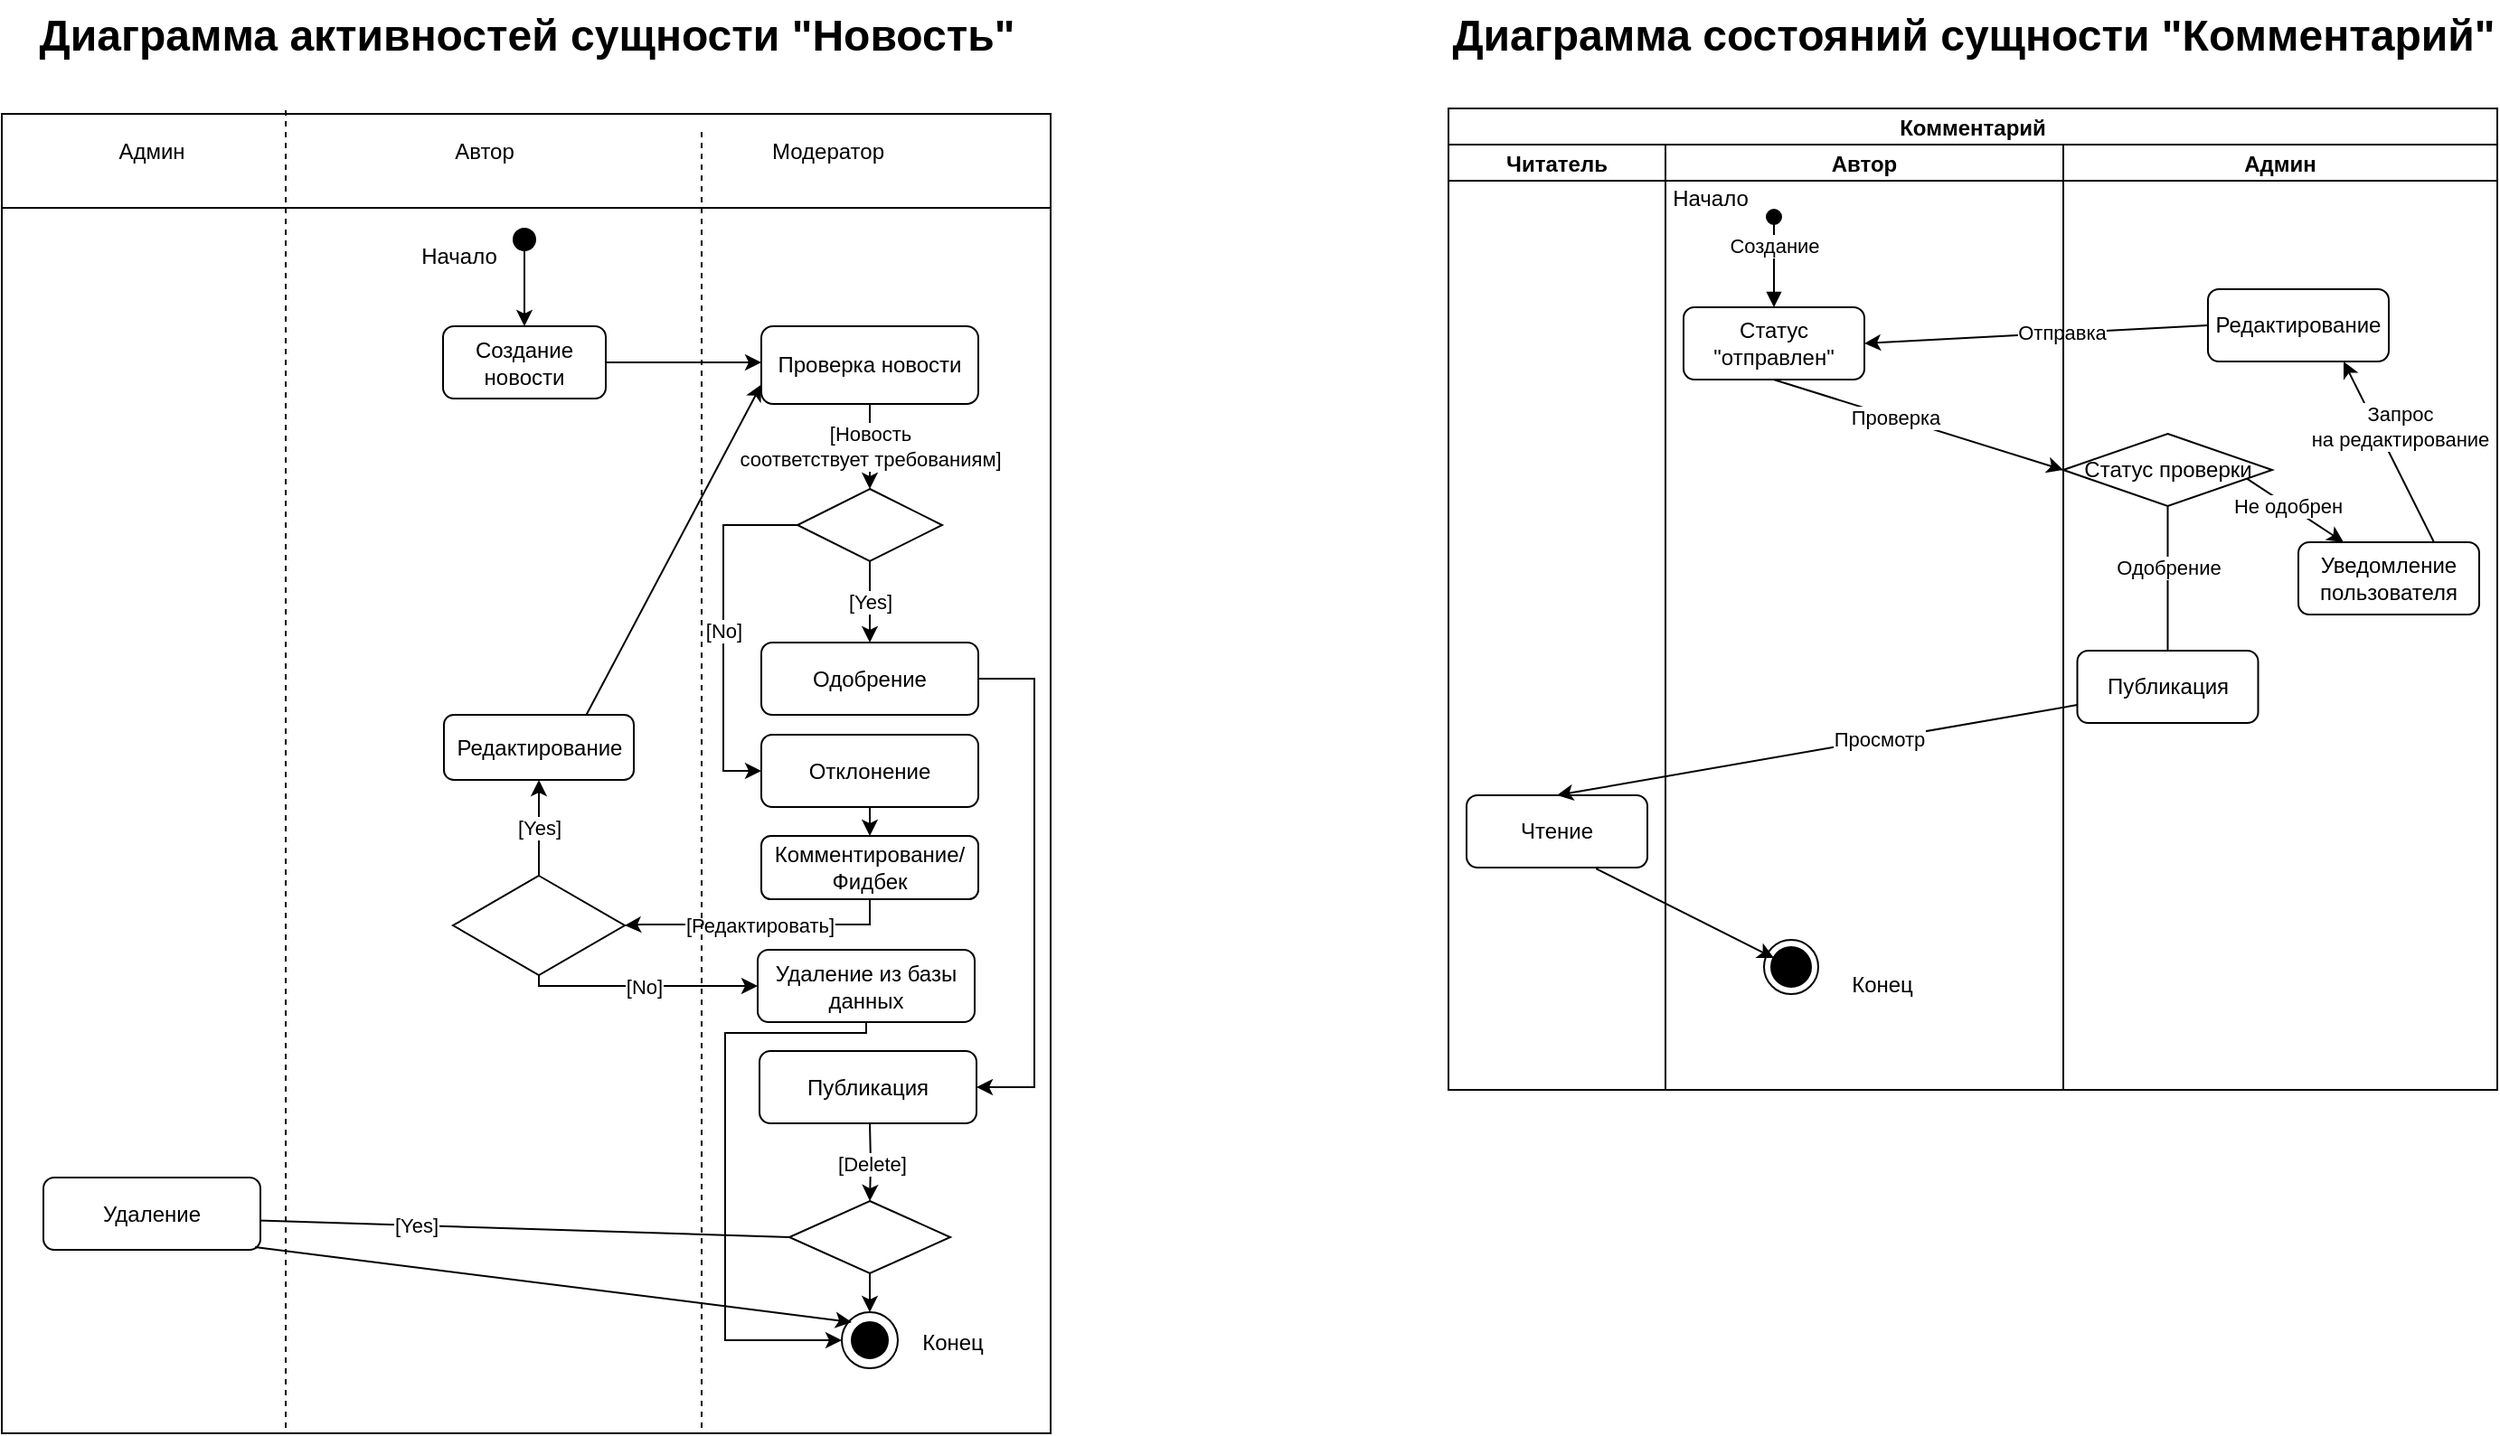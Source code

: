 <mxfile version="20.4.0" type="device"><diagram id="4HWAXwtrupbK6DKzwxNI" name="Страница 1"><mxGraphModel dx="2012" dy="662" grid="1" gridSize="10" guides="1" tooltips="1" connect="1" arrows="1" fold="1" page="1" pageScale="1" pageWidth="827" pageHeight="1169" math="0" shadow="0"><root><mxCell id="0"/><mxCell id="1" parent="0"/><mxCell id="ggVEpQp6H17SwKdoA9Di-2" value="" style="rounded=0;whiteSpace=wrap;html=1;fillColor=#FFFFFF;" vertex="1" parent="1"><mxGeometry x="-740" y="73" width="580" height="730" as="geometry"/></mxCell><mxCell id="ggVEpQp6H17SwKdoA9Di-3" value="" style="endArrow=none;html=1;rounded=0;" edge="1" parent="1"><mxGeometry width="50" height="50" relative="1" as="geometry"><mxPoint x="-740" y="125" as="sourcePoint"/><mxPoint x="-160" y="125" as="targetPoint"/></mxGeometry></mxCell><mxCell id="ggVEpQp6H17SwKdoA9Di-4" value="Админ" style="text;html=1;strokeColor=none;fillColor=none;align=center;verticalAlign=middle;whiteSpace=wrap;rounded=0;" vertex="1" parent="1"><mxGeometry x="-687" y="79" width="60" height="30" as="geometry"/></mxCell><mxCell id="ggVEpQp6H17SwKdoA9Di-5" value="Автор" style="text;html=1;strokeColor=none;fillColor=none;align=center;verticalAlign=middle;whiteSpace=wrap;rounded=0;" vertex="1" parent="1"><mxGeometry x="-503" y="79" width="60" height="30" as="geometry"/></mxCell><mxCell id="ggVEpQp6H17SwKdoA9Di-6" value="Модератор" style="text;html=1;strokeColor=none;fillColor=none;align=center;verticalAlign=middle;whiteSpace=wrap;rounded=0;" vertex="1" parent="1"><mxGeometry x="-313" y="79" width="60" height="30" as="geometry"/></mxCell><mxCell id="ggVEpQp6H17SwKdoA9Di-7" value="" style="ellipse;whiteSpace=wrap;html=1;aspect=fixed;fillColor=#000000;" vertex="1" parent="1"><mxGeometry x="-457" y="136.5" width="12" height="12" as="geometry"/></mxCell><mxCell id="ggVEpQp6H17SwKdoA9Di-8" value="" style="endArrow=classic;html=1;rounded=0;exitX=0.5;exitY=1;exitDx=0;exitDy=0;" edge="1" parent="1" source="ggVEpQp6H17SwKdoA9Di-7"><mxGeometry width="50" height="50" relative="1" as="geometry"><mxPoint x="-201" y="240.5" as="sourcePoint"/><mxPoint x="-451" y="190.5" as="targetPoint"/></mxGeometry></mxCell><mxCell id="ggVEpQp6H17SwKdoA9Di-9" value="Создание новости" style="rounded=1;whiteSpace=wrap;html=1;fillColor=#FFFFFF;" vertex="1" parent="1"><mxGeometry x="-496" y="190.5" width="90" height="40" as="geometry"/></mxCell><mxCell id="ggVEpQp6H17SwKdoA9Di-10" value="" style="endArrow=classic;html=1;rounded=0;" edge="1" parent="1"><mxGeometry width="50" height="50" relative="1" as="geometry"><mxPoint x="-406" y="210.5" as="sourcePoint"/><mxPoint x="-320" y="210.5" as="targetPoint"/></mxGeometry></mxCell><mxCell id="ggVEpQp6H17SwKdoA9Di-11" value="Проверка новости" style="rounded=1;whiteSpace=wrap;html=1;fillColor=#FFFFFF;" vertex="1" parent="1"><mxGeometry x="-320" y="190.5" width="120" height="43" as="geometry"/></mxCell><mxCell id="ggVEpQp6H17SwKdoA9Di-12" value="[Новость&lt;br&gt;соответствует требованиям]" style="endArrow=classic;html=1;rounded=0;exitX=0.5;exitY=1;exitDx=0;exitDy=0;entryX=0.5;entryY=0;entryDx=0;entryDy=0;" edge="1" parent="1" source="ggVEpQp6H17SwKdoA9Di-11" target="ggVEpQp6H17SwKdoA9Di-13"><mxGeometry width="50" height="50" relative="1" as="geometry"><mxPoint x="-271" y="330.5" as="sourcePoint"/><mxPoint x="-221" y="280.5" as="targetPoint"/></mxGeometry></mxCell><mxCell id="ggVEpQp6H17SwKdoA9Di-13" value="" style="rhombus;whiteSpace=wrap;html=1;fillColor=#FFFFFF;" vertex="1" parent="1"><mxGeometry x="-300" y="280.5" width="80" height="40" as="geometry"/></mxCell><mxCell id="ggVEpQp6H17SwKdoA9Di-14" value="Одобрение" style="rounded=1;whiteSpace=wrap;html=1;fillColor=#FFFFFF;" vertex="1" parent="1"><mxGeometry x="-320" y="365.5" width="120" height="40" as="geometry"/></mxCell><mxCell id="ggVEpQp6H17SwKdoA9Di-15" value="[Yes]" style="edgeStyle=orthogonalEdgeStyle;rounded=0;orthogonalLoop=1;jettySize=auto;html=1;" edge="1" parent="1" source="ggVEpQp6H17SwKdoA9Di-13" target="ggVEpQp6H17SwKdoA9Di-14"><mxGeometry relative="1" as="geometry"/></mxCell><mxCell id="ggVEpQp6H17SwKdoA9Di-16" value="Отклонение" style="rounded=1;whiteSpace=wrap;html=1;fillColor=#FFFFFF;" vertex="1" parent="1"><mxGeometry x="-320" y="416.5" width="120" height="40" as="geometry"/></mxCell><mxCell id="ggVEpQp6H17SwKdoA9Di-17" value="[No]" style="edgeStyle=orthogonalEdgeStyle;rounded=0;orthogonalLoop=1;jettySize=auto;html=1;entryX=0;entryY=0.5;entryDx=0;entryDy=0;" edge="1" parent="1" source="ggVEpQp6H17SwKdoA9Di-13" target="ggVEpQp6H17SwKdoA9Di-16"><mxGeometry relative="1" as="geometry"><Array as="points"><mxPoint x="-341" y="300.5"/><mxPoint x="-341" y="436.5"/></Array></mxGeometry></mxCell><mxCell id="ggVEpQp6H17SwKdoA9Di-18" value="Комментирование/Фидбек" style="rounded=1;whiteSpace=wrap;html=1;fillColor=#FFFFFF;" vertex="1" parent="1"><mxGeometry x="-320" y="472.5" width="120" height="35" as="geometry"/></mxCell><mxCell id="ggVEpQp6H17SwKdoA9Di-19" style="edgeStyle=orthogonalEdgeStyle;rounded=0;orthogonalLoop=1;jettySize=auto;html=1;exitX=0.5;exitY=1;exitDx=0;exitDy=0;" edge="1" parent="1" source="ggVEpQp6H17SwKdoA9Di-16" target="ggVEpQp6H17SwKdoA9Di-18"><mxGeometry relative="1" as="geometry"><mxPoint x="-260" y="471.5" as="targetPoint"/><Array as="points"><mxPoint x="-260" y="456.5"/><mxPoint x="-260" y="490"/></Array></mxGeometry></mxCell><mxCell id="ggVEpQp6H17SwKdoA9Di-20" value="[Редактировать]" style="edgeStyle=orthogonalEdgeStyle;rounded=0;orthogonalLoop=1;jettySize=auto;html=1;entryX=1;entryY=0.5;entryDx=0;entryDy=0;exitX=0.5;exitY=1;exitDx=0;exitDy=0;" edge="1" parent="1" source="ggVEpQp6H17SwKdoA9Di-18" target="ggVEpQp6H17SwKdoA9Di-37"><mxGeometry relative="1" as="geometry"><mxPoint x="-246.947" y="510.5" as="sourcePoint"/><mxPoint x="-386.36" y="552.85" as="targetPoint"/><Array as="points"><mxPoint x="-260" y="521.5"/><mxPoint x="-386" y="521.5"/></Array></mxGeometry></mxCell><mxCell id="ggVEpQp6H17SwKdoA9Di-21" value="" style="endArrow=classic;html=1;rounded=0;exitX=1;exitY=0.5;exitDx=0;exitDy=0;edgeStyle=orthogonalEdgeStyle;entryX=1;entryY=0.5;entryDx=0;entryDy=0;" edge="1" parent="1" source="ggVEpQp6H17SwKdoA9Di-14" target="ggVEpQp6H17SwKdoA9Di-22"><mxGeometry width="50" height="50" relative="1" as="geometry"><mxPoint x="-151" y="420.5" as="sourcePoint"/><mxPoint x="-199" y="595.5" as="targetPoint"/><Array as="points"><mxPoint x="-169" y="385.5"/><mxPoint x="-169" y="611.5"/></Array></mxGeometry></mxCell><mxCell id="ggVEpQp6H17SwKdoA9Di-22" value="Публикация" style="rounded=1;whiteSpace=wrap;html=1;fillColor=#FFFFFF;" vertex="1" parent="1"><mxGeometry x="-321" y="591.5" width="120" height="40" as="geometry"/></mxCell><mxCell id="ggVEpQp6H17SwKdoA9Di-23" value="" style="rhombus;whiteSpace=wrap;html=1;fontFamily=Helvetica;fontSize=12;fontColor=default;align=center;strokeColor=default;fillColor=#FFFFFF;" vertex="1" parent="1"><mxGeometry x="-304.5" y="674.5" width="89" height="40" as="geometry"/></mxCell><mxCell id="ggVEpQp6H17SwKdoA9Di-24" value="[Delete]" style="edgeStyle=orthogonalEdgeStyle;rounded=0;orthogonalLoop=1;jettySize=auto;html=1;" edge="1" parent="1" target="ggVEpQp6H17SwKdoA9Di-23"><mxGeometry relative="1" as="geometry"><mxPoint x="-260" y="631.5" as="sourcePoint"/></mxGeometry></mxCell><mxCell id="ggVEpQp6H17SwKdoA9Di-25" value="[Yes]" style="endArrow=classic;html=1;rounded=0;entryX=0;entryY=0.5;entryDx=0;entryDy=0;exitX=0;exitY=0.5;exitDx=0;exitDy=0;" edge="1" parent="1" source="ggVEpQp6H17SwKdoA9Di-23" target="ggVEpQp6H17SwKdoA9Di-26"><mxGeometry width="50" height="50" relative="1" as="geometry"><mxPoint x="-310" y="694.5" as="sourcePoint"/><mxPoint x="-151" y="660.5" as="targetPoint"/></mxGeometry></mxCell><mxCell id="ggVEpQp6H17SwKdoA9Di-26" value="Удаление" style="rounded=1;whiteSpace=wrap;html=1;fillColor=#FFFFFF;" vertex="1" parent="1"><mxGeometry x="-717" y="661.5" width="120" height="40" as="geometry"/></mxCell><mxCell id="ggVEpQp6H17SwKdoA9Di-27" value="" style="ellipse;whiteSpace=wrap;html=1;aspect=fixed;fillColor=#FFFFFF;" vertex="1" parent="1"><mxGeometry x="-275.5" y="736" width="31" height="31" as="geometry"/></mxCell><mxCell id="ggVEpQp6H17SwKdoA9Di-28" value="" style="ellipse;whiteSpace=wrap;html=1;aspect=fixed;fillColor=#000000;" vertex="1" parent="1"><mxGeometry x="-270" y="741.5" width="20" height="20" as="geometry"/></mxCell><mxCell id="ggVEpQp6H17SwKdoA9Di-29" value="" style="endArrow=classic;html=1;rounded=0;exitX=0.5;exitY=1;exitDx=0;exitDy=0;entryX=0.5;entryY=0;entryDx=0;entryDy=0;" edge="1" parent="1" source="ggVEpQp6H17SwKdoA9Di-23" target="ggVEpQp6H17SwKdoA9Di-27"><mxGeometry width="50" height="50" relative="1" as="geometry"><mxPoint x="-261" y="721.5" as="sourcePoint"/><mxPoint x="-259" y="741.5" as="targetPoint"/></mxGeometry></mxCell><mxCell id="ggVEpQp6H17SwKdoA9Di-30" value="Конец" style="text;html=1;strokeColor=none;fillColor=none;align=center;verticalAlign=middle;whiteSpace=wrap;rounded=0;" vertex="1" parent="1"><mxGeometry x="-244.5" y="737.5" width="60" height="30" as="geometry"/></mxCell><mxCell id="ggVEpQp6H17SwKdoA9Di-31" value="" style="endArrow=classic;html=1;rounded=0;" edge="1" parent="1"><mxGeometry width="50" height="50" relative="1" as="geometry"><mxPoint x="-600" y="700" as="sourcePoint"/><mxPoint x="-270" y="741.5" as="targetPoint"/></mxGeometry></mxCell><mxCell id="ggVEpQp6H17SwKdoA9Di-32" value="Начало" style="text;html=1;strokeColor=none;fillColor=none;align=center;verticalAlign=middle;whiteSpace=wrap;rounded=0;" vertex="1" parent="1"><mxGeometry x="-517" y="136.5" width="60" height="30" as="geometry"/></mxCell><mxCell id="ggVEpQp6H17SwKdoA9Di-33" value="" style="endArrow=none;dashed=1;html=1;rounded=0;" edge="1" parent="1"><mxGeometry width="50" height="50" relative="1" as="geometry"><mxPoint x="-583" y="800" as="sourcePoint"/><mxPoint x="-583" y="70" as="targetPoint"/></mxGeometry></mxCell><mxCell id="ggVEpQp6H17SwKdoA9Di-34" value="" style="endArrow=none;dashed=1;html=1;rounded=0;" edge="1" parent="1"><mxGeometry width="50" height="50" relative="1" as="geometry"><mxPoint x="-353" y="800" as="sourcePoint"/><mxPoint x="-353" y="80" as="targetPoint"/></mxGeometry></mxCell><mxCell id="ggVEpQp6H17SwKdoA9Di-35" value="Редактирование" style="rounded=1;whiteSpace=wrap;html=1;fillColor=#FFFFFF;" vertex="1" parent="1"><mxGeometry x="-495.5" y="405.5" width="105" height="36" as="geometry"/></mxCell><mxCell id="ggVEpQp6H17SwKdoA9Di-37" value="" style="rhombus;whiteSpace=wrap;html=1;fillColor=#FFFFFF;" vertex="1" parent="1"><mxGeometry x="-490.5" y="494.5" width="95" height="55" as="geometry"/></mxCell><mxCell id="ggVEpQp6H17SwKdoA9Di-38" value="[Yes]" style="endArrow=classic;html=1;rounded=0;entryX=0.5;entryY=1;entryDx=0;entryDy=0;exitX=0.5;exitY=0;exitDx=0;exitDy=0;" edge="1" parent="1" source="ggVEpQp6H17SwKdoA9Di-37" target="ggVEpQp6H17SwKdoA9Di-35"><mxGeometry width="50" height="50" relative="1" as="geometry"><mxPoint x="-459" y="541.5" as="sourcePoint"/><mxPoint x="-409" y="491.5" as="targetPoint"/></mxGeometry></mxCell><mxCell id="ggVEpQp6H17SwKdoA9Di-39" value="Удаление из базы данных" style="rounded=1;whiteSpace=wrap;html=1;fillColor=#FFFFFF;" vertex="1" parent="1"><mxGeometry x="-322" y="535.5" width="120" height="40" as="geometry"/></mxCell><mxCell id="ggVEpQp6H17SwKdoA9Di-40" value="[No]" style="endArrow=classic;html=1;rounded=0;exitX=0.5;exitY=1;exitDx=0;exitDy=0;entryX=0;entryY=0.5;entryDx=0;entryDy=0;edgeStyle=orthogonalEdgeStyle;" edge="1" parent="1" source="ggVEpQp6H17SwKdoA9Di-37" target="ggVEpQp6H17SwKdoA9Di-39"><mxGeometry width="50" height="50" relative="1" as="geometry"><mxPoint x="-439" y="621.5" as="sourcePoint"/><mxPoint x="-389" y="571.5" as="targetPoint"/><Array as="points"><mxPoint x="-443" y="555.5"/></Array></mxGeometry></mxCell><mxCell id="ggVEpQp6H17SwKdoA9Di-41" value="" style="endArrow=classic;html=1;rounded=0;exitX=0.5;exitY=1;exitDx=0;exitDy=0;entryX=0;entryY=0.5;entryDx=0;entryDy=0;edgeStyle=orthogonalEdgeStyle;" edge="1" parent="1" source="ggVEpQp6H17SwKdoA9Di-39" target="ggVEpQp6H17SwKdoA9Di-27"><mxGeometry width="50" height="50" relative="1" as="geometry"><mxPoint x="-244" y="597.5" as="sourcePoint"/><mxPoint x="-232" y="789" as="targetPoint"/><Array as="points"><mxPoint x="-262" y="581.5"/><mxPoint x="-340" y="581.5"/><mxPoint x="-340" y="751.5"/></Array></mxGeometry></mxCell><mxCell id="ggVEpQp6H17SwKdoA9Di-43" value="Диаграмма активностей сущности &quot;Новость&quot;" style="text;strokeColor=none;fillColor=none;html=1;fontSize=24;fontStyle=1;verticalAlign=middle;align=center;" vertex="1" parent="1"><mxGeometry x="-642" y="10" width="384" height="40" as="geometry"/></mxCell><mxCell id="ggVEpQp6H17SwKdoA9Di-44" value="Создание" style="html=1;verticalAlign=bottom;startArrow=oval;startFill=1;endArrow=block;startSize=8;rounded=0;" edge="1" parent="1"><mxGeometry width="60" relative="1" as="geometry"><mxPoint x="240" y="130" as="sourcePoint"/><mxPoint x="240" y="180" as="targetPoint"/></mxGeometry></mxCell><mxCell id="ggVEpQp6H17SwKdoA9Di-45" value="Статус &quot;отправлен&quot;" style="rounded=1;whiteSpace=wrap;html=1;" vertex="1" parent="1"><mxGeometry x="190" y="180" width="100" height="40" as="geometry"/></mxCell><mxCell id="ggVEpQp6H17SwKdoA9Di-46" value="" style="endArrow=classic;html=1;rounded=0;entryX=0;entryY=0.5;entryDx=0;entryDy=0;" edge="1" parent="1" target="ggVEpQp6H17SwKdoA9Di-62"><mxGeometry width="50" height="50" relative="1" as="geometry"><mxPoint x="239.8" y="220" as="sourcePoint"/><mxPoint x="260" y="260" as="targetPoint"/></mxGeometry></mxCell><mxCell id="ggVEpQp6H17SwKdoA9Di-47" value="Проверка" style="edgeLabel;html=1;align=center;verticalAlign=middle;resizable=0;points=[];" vertex="1" connectable="0" parent="ggVEpQp6H17SwKdoA9Di-46"><mxGeometry x="-0.168" relative="1" as="geometry"><mxPoint as="offset"/></mxGeometry></mxCell><mxCell id="ggVEpQp6H17SwKdoA9Di-48" value="" style="endArrow=classic;html=1;rounded=0;entryX=1;entryY=0.5;entryDx=0;entryDy=0;exitX=0;exitY=0.5;exitDx=0;exitDy=0;" edge="1" parent="1" source="ggVEpQp6H17SwKdoA9Di-58" target="ggVEpQp6H17SwKdoA9Di-45"><mxGeometry width="50" height="50" relative="1" as="geometry"><mxPoint x="340" y="200" as="sourcePoint"/><mxPoint x="290" y="200.0" as="targetPoint"/></mxGeometry></mxCell><mxCell id="ggVEpQp6H17SwKdoA9Di-49" value="Отправка" style="edgeLabel;html=1;align=center;verticalAlign=middle;resizable=0;points=[];" vertex="1" connectable="0" parent="ggVEpQp6H17SwKdoA9Di-48"><mxGeometry x="-0.167" y="2" relative="1" as="geometry"><mxPoint x="-2" y="-2" as="offset"/></mxGeometry></mxCell><mxCell id="ggVEpQp6H17SwKdoA9Di-50" value="Конец" style="text;html=1;strokeColor=none;fillColor=none;align=center;verticalAlign=middle;whiteSpace=wrap;rounded=0;" vertex="1" parent="1"><mxGeometry x="270" y="540" width="60" height="30" as="geometry"/></mxCell><mxCell id="ggVEpQp6H17SwKdoA9Di-51" value="Комментарий" style="swimlane;childLayout=stackLayout;resizeParent=1;resizeParentMax=0;startSize=20;strokeColor=#000000;" vertex="1" parent="1"><mxGeometry x="60" y="70" width="580" height="543" as="geometry"/></mxCell><mxCell id="ggVEpQp6H17SwKdoA9Di-52" value="Читатель" style="swimlane;startSize=20;strokeColor=#000000;" vertex="1" parent="ggVEpQp6H17SwKdoA9Di-51"><mxGeometry y="20" width="120" height="523" as="geometry"/></mxCell><mxCell id="ggVEpQp6H17SwKdoA9Di-53" value="Чтение" style="rounded=1;whiteSpace=wrap;html=1;" vertex="1" parent="ggVEpQp6H17SwKdoA9Di-52"><mxGeometry x="10" y="360" width="100" height="40" as="geometry"/></mxCell><mxCell id="ggVEpQp6H17SwKdoA9Di-54" value="Автор" style="swimlane;startSize=20;strokeColor=#000000;" vertex="1" parent="ggVEpQp6H17SwKdoA9Di-51"><mxGeometry x="120" y="20" width="220" height="523" as="geometry"/></mxCell><mxCell id="ggVEpQp6H17SwKdoA9Di-55" value="Начало" style="text;html=1;strokeColor=none;fillColor=none;align=center;verticalAlign=middle;whiteSpace=wrap;rounded=0;" vertex="1" parent="ggVEpQp6H17SwKdoA9Di-54"><mxGeometry x="-5.5" y="15" width="60" height="30" as="geometry"/></mxCell><mxCell id="ggVEpQp6H17SwKdoA9Di-56" value="" style="ellipse;html=1;shape=endState;fillColor=#000000;strokeColor=#000000;" vertex="1" parent="ggVEpQp6H17SwKdoA9Di-54"><mxGeometry x="54.5" y="440" width="30" height="30" as="geometry"/></mxCell><mxCell id="ggVEpQp6H17SwKdoA9Di-57" value="Админ" style="swimlane;startSize=20;strokeColor=#000000;" vertex="1" parent="ggVEpQp6H17SwKdoA9Di-51"><mxGeometry x="340" y="20" width="240" height="523" as="geometry"/></mxCell><mxCell id="ggVEpQp6H17SwKdoA9Di-58" value="Редактирование" style="rounded=1;whiteSpace=wrap;html=1;" vertex="1" parent="ggVEpQp6H17SwKdoA9Di-57"><mxGeometry x="80" y="80" width="100" height="40" as="geometry"/></mxCell><mxCell id="ggVEpQp6H17SwKdoA9Di-59" value="Уведомление пользователя" style="rounded=1;whiteSpace=wrap;html=1;" vertex="1" parent="ggVEpQp6H17SwKdoA9Di-57"><mxGeometry x="130" y="220" width="100" height="40" as="geometry"/></mxCell><mxCell id="ggVEpQp6H17SwKdoA9Di-60" value="" style="endArrow=classic;html=1;rounded=0;exitX=0.75;exitY=0;exitDx=0;exitDy=0;entryX=0.75;entryY=1;entryDx=0;entryDy=0;" edge="1" parent="ggVEpQp6H17SwKdoA9Di-57" source="ggVEpQp6H17SwKdoA9Di-59" target="ggVEpQp6H17SwKdoA9Di-58"><mxGeometry width="50" height="50" relative="1" as="geometry"><mxPoint x="-40.0" y="100" as="sourcePoint"/><mxPoint x="50" y="110" as="targetPoint"/></mxGeometry></mxCell><mxCell id="ggVEpQp6H17SwKdoA9Di-61" value="Запрос&lt;br&gt;на редактирование" style="edgeLabel;html=1;align=center;verticalAlign=middle;resizable=0;points=[];" vertex="1" connectable="0" parent="ggVEpQp6H17SwKdoA9Di-60"><mxGeometry x="-0.188" y="-1" relative="1" as="geometry"><mxPoint y="-23" as="offset"/></mxGeometry></mxCell><mxCell id="ggVEpQp6H17SwKdoA9Di-62" value="Статус проверки" style="rhombus;whiteSpace=wrap;html=1;strokeColor=#000000;" vertex="1" parent="ggVEpQp6H17SwKdoA9Di-57"><mxGeometry y="160" width="115.5" height="40" as="geometry"/></mxCell><mxCell id="ggVEpQp6H17SwKdoA9Di-63" value="" style="endArrow=classic;html=1;rounded=0;entryX=0.25;entryY=0;entryDx=0;entryDy=0;exitX=0.879;exitY=0.621;exitDx=0;exitDy=0;exitPerimeter=0;" edge="1" parent="ggVEpQp6H17SwKdoA9Di-57" source="ggVEpQp6H17SwKdoA9Di-62" target="ggVEpQp6H17SwKdoA9Di-59"><mxGeometry width="50" height="50" relative="1" as="geometry"><mxPoint x="-90" y="200" as="sourcePoint"/><mxPoint x="20" y="160" as="targetPoint"/></mxGeometry></mxCell><mxCell id="ggVEpQp6H17SwKdoA9Di-64" value="Не одобрен" style="edgeLabel;html=1;align=center;verticalAlign=middle;resizable=0;points=[];" vertex="1" connectable="0" parent="ggVEpQp6H17SwKdoA9Di-63"><mxGeometry x="-0.168" relative="1" as="geometry"><mxPoint as="offset"/></mxGeometry></mxCell><mxCell id="ggVEpQp6H17SwKdoA9Di-65" value="Публикация" style="rounded=1;whiteSpace=wrap;html=1;" vertex="1" parent="ggVEpQp6H17SwKdoA9Di-57"><mxGeometry x="7.75" y="280" width="100" height="40" as="geometry"/></mxCell><mxCell id="ggVEpQp6H17SwKdoA9Di-66" value="" style="endArrow=none;html=1;rounded=0;exitX=0.5;exitY=1;exitDx=0;exitDy=0;" edge="1" parent="ggVEpQp6H17SwKdoA9Di-57" source="ggVEpQp6H17SwKdoA9Di-62" target="ggVEpQp6H17SwKdoA9Di-65"><mxGeometry width="50" height="50" relative="1" as="geometry"><mxPoint x="-160.2" y="210" as="sourcePoint"/><mxPoint x="-160" y="290" as="targetPoint"/></mxGeometry></mxCell><mxCell id="ggVEpQp6H17SwKdoA9Di-67" value="Одобрение" style="edgeLabel;html=1;align=center;verticalAlign=middle;resizable=0;points=[];" vertex="1" connectable="0" parent="ggVEpQp6H17SwKdoA9Di-66"><mxGeometry x="-0.168" relative="1" as="geometry"><mxPoint as="offset"/></mxGeometry></mxCell><mxCell id="ggVEpQp6H17SwKdoA9Di-68" value="" style="endArrow=classic;html=1;rounded=0;exitX=0;exitY=0.75;exitDx=0;exitDy=0;entryX=0.5;entryY=0;entryDx=0;entryDy=0;" edge="1" parent="ggVEpQp6H17SwKdoA9Di-51" source="ggVEpQp6H17SwKdoA9Di-65" target="ggVEpQp6H17SwKdoA9Di-53"><mxGeometry width="50" height="50" relative="1" as="geometry"><mxPoint x="180" y="410" as="sourcePoint"/><mxPoint x="180" y="380" as="targetPoint"/></mxGeometry></mxCell><mxCell id="ggVEpQp6H17SwKdoA9Di-69" value="Просмотр" style="edgeLabel;html=1;align=center;verticalAlign=middle;resizable=0;points=[];" vertex="1" connectable="0" parent="ggVEpQp6H17SwKdoA9Di-68"><mxGeometry x="-0.234" relative="1" as="geometry"><mxPoint as="offset"/></mxGeometry></mxCell><mxCell id="ggVEpQp6H17SwKdoA9Di-70" value="" style="endArrow=classic;html=1;rounded=0;exitX=0.716;exitY=1.014;exitDx=0;exitDy=0;exitPerimeter=0;" edge="1" parent="ggVEpQp6H17SwKdoA9Di-51" source="ggVEpQp6H17SwKdoA9Di-53"><mxGeometry width="50" height="50" relative="1" as="geometry"><mxPoint x="178.76" y="420" as="sourcePoint"/><mxPoint x="180" y="470" as="targetPoint"/></mxGeometry></mxCell><mxCell id="ggVEpQp6H17SwKdoA9Di-98" value="Диаграмма состояний сущности &quot;Комментарий&quot;" style="text;strokeColor=none;fillColor=none;html=1;fontSize=24;fontStyle=1;verticalAlign=middle;align=center;" vertex="1" parent="1"><mxGeometry x="79" y="10" width="542" height="40" as="geometry"/></mxCell><mxCell id="ggVEpQp6H17SwKdoA9Di-194" value="" style="endArrow=classic;html=1;rounded=0;entryX=0;entryY=0.75;entryDx=0;entryDy=0;exitX=0.75;exitY=0;exitDx=0;exitDy=0;" edge="1" parent="1" source="ggVEpQp6H17SwKdoA9Di-35" target="ggVEpQp6H17SwKdoA9Di-11"><mxGeometry width="50" height="50" relative="1" as="geometry"><mxPoint x="-450" y="371.5" as="sourcePoint"/><mxPoint x="-400" y="321.5" as="targetPoint"/></mxGeometry></mxCell></root></mxGraphModel></diagram></mxfile>
